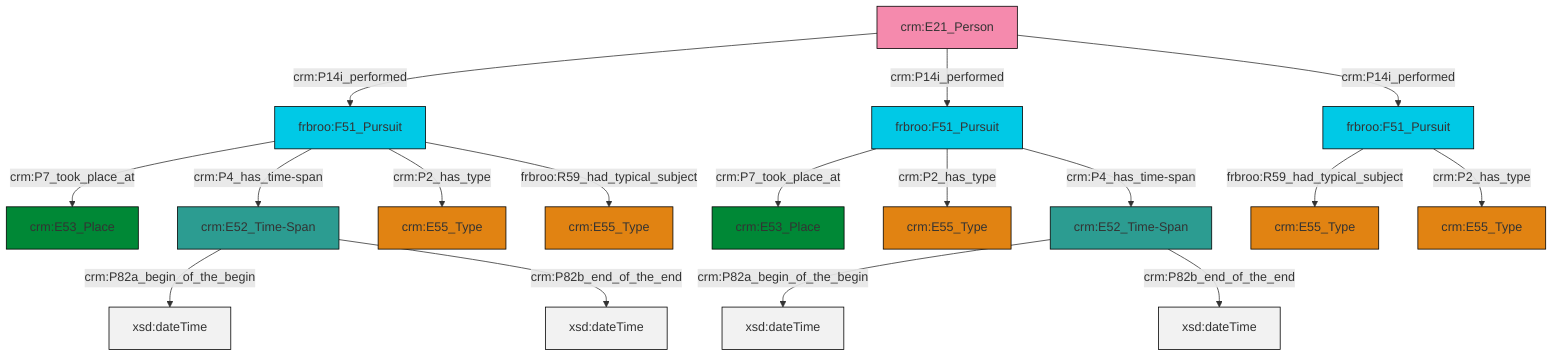 graph TD
classDef Literal fill:#f2f2f2,stroke:#000000;
classDef CRM_Entity fill:#FFFFFF,stroke:#000000;
classDef Temporal_Entity fill:#00C9E6, stroke:#000000;
classDef Type fill:#E18312, stroke:#000000;
classDef Time-Span fill:#2C9C91, stroke:#000000;
classDef Appellation fill:#FFEB7F, stroke:#000000;
classDef Place fill:#008836, stroke:#000000;
classDef Persistent_Item fill:#B266B2, stroke:#000000;
classDef Conceptual_Object fill:#FFD700, stroke:#000000;
classDef Physical_Thing fill:#D2B48C, stroke:#000000;
classDef Actor fill:#f58aad, stroke:#000000;
classDef PC_Classes fill:#4ce600, stroke:#000000;
classDef Multi fill:#cccccc,stroke:#000000;

2["frbroo:F51_Pursuit"]:::Temporal_Entity -->|crm:P7_took_place_at| 3["crm:E53_Place"]:::Place
2["frbroo:F51_Pursuit"]:::Temporal_Entity -->|crm:P4_has_time-span| 4["crm:E52_Time-Span"]:::Time-Span
6["frbroo:F51_Pursuit"]:::Temporal_Entity -->|crm:P7_took_place_at| 7["crm:E53_Place"]:::Place
13["crm:E21_Person"]:::Actor -->|crm:P14i_performed| 2["frbroo:F51_Pursuit"]:::Temporal_Entity
2["frbroo:F51_Pursuit"]:::Temporal_Entity -->|crm:P2_has_type| 0["crm:E55_Type"]:::Type
13["crm:E21_Person"]:::Actor -->|crm:P14i_performed| 6["frbroo:F51_Pursuit"]:::Temporal_Entity
2["frbroo:F51_Pursuit"]:::Temporal_Entity -->|frbroo:R59_had_typical_subject| 11["crm:E55_Type"]:::Type
8["crm:E52_Time-Span"]:::Time-Span -->|crm:P82a_begin_of_the_begin| 23[xsd:dateTime]:::Literal
13["crm:E21_Person"]:::Actor -->|crm:P14i_performed| 21["frbroo:F51_Pursuit"]:::Temporal_Entity
6["frbroo:F51_Pursuit"]:::Temporal_Entity -->|crm:P2_has_type| 19["crm:E55_Type"]:::Type
21["frbroo:F51_Pursuit"]:::Temporal_Entity -->|frbroo:R59_had_typical_subject| 14["crm:E55_Type"]:::Type
4["crm:E52_Time-Span"]:::Time-Span -->|crm:P82a_begin_of_the_begin| 28[xsd:dateTime]:::Literal
4["crm:E52_Time-Span"]:::Time-Span -->|crm:P82b_end_of_the_end| 29[xsd:dateTime]:::Literal
8["crm:E52_Time-Span"]:::Time-Span -->|crm:P82b_end_of_the_end| 30[xsd:dateTime]:::Literal
21["frbroo:F51_Pursuit"]:::Temporal_Entity -->|crm:P2_has_type| 24["crm:E55_Type"]:::Type
6["frbroo:F51_Pursuit"]:::Temporal_Entity -->|crm:P4_has_time-span| 8["crm:E52_Time-Span"]:::Time-Span